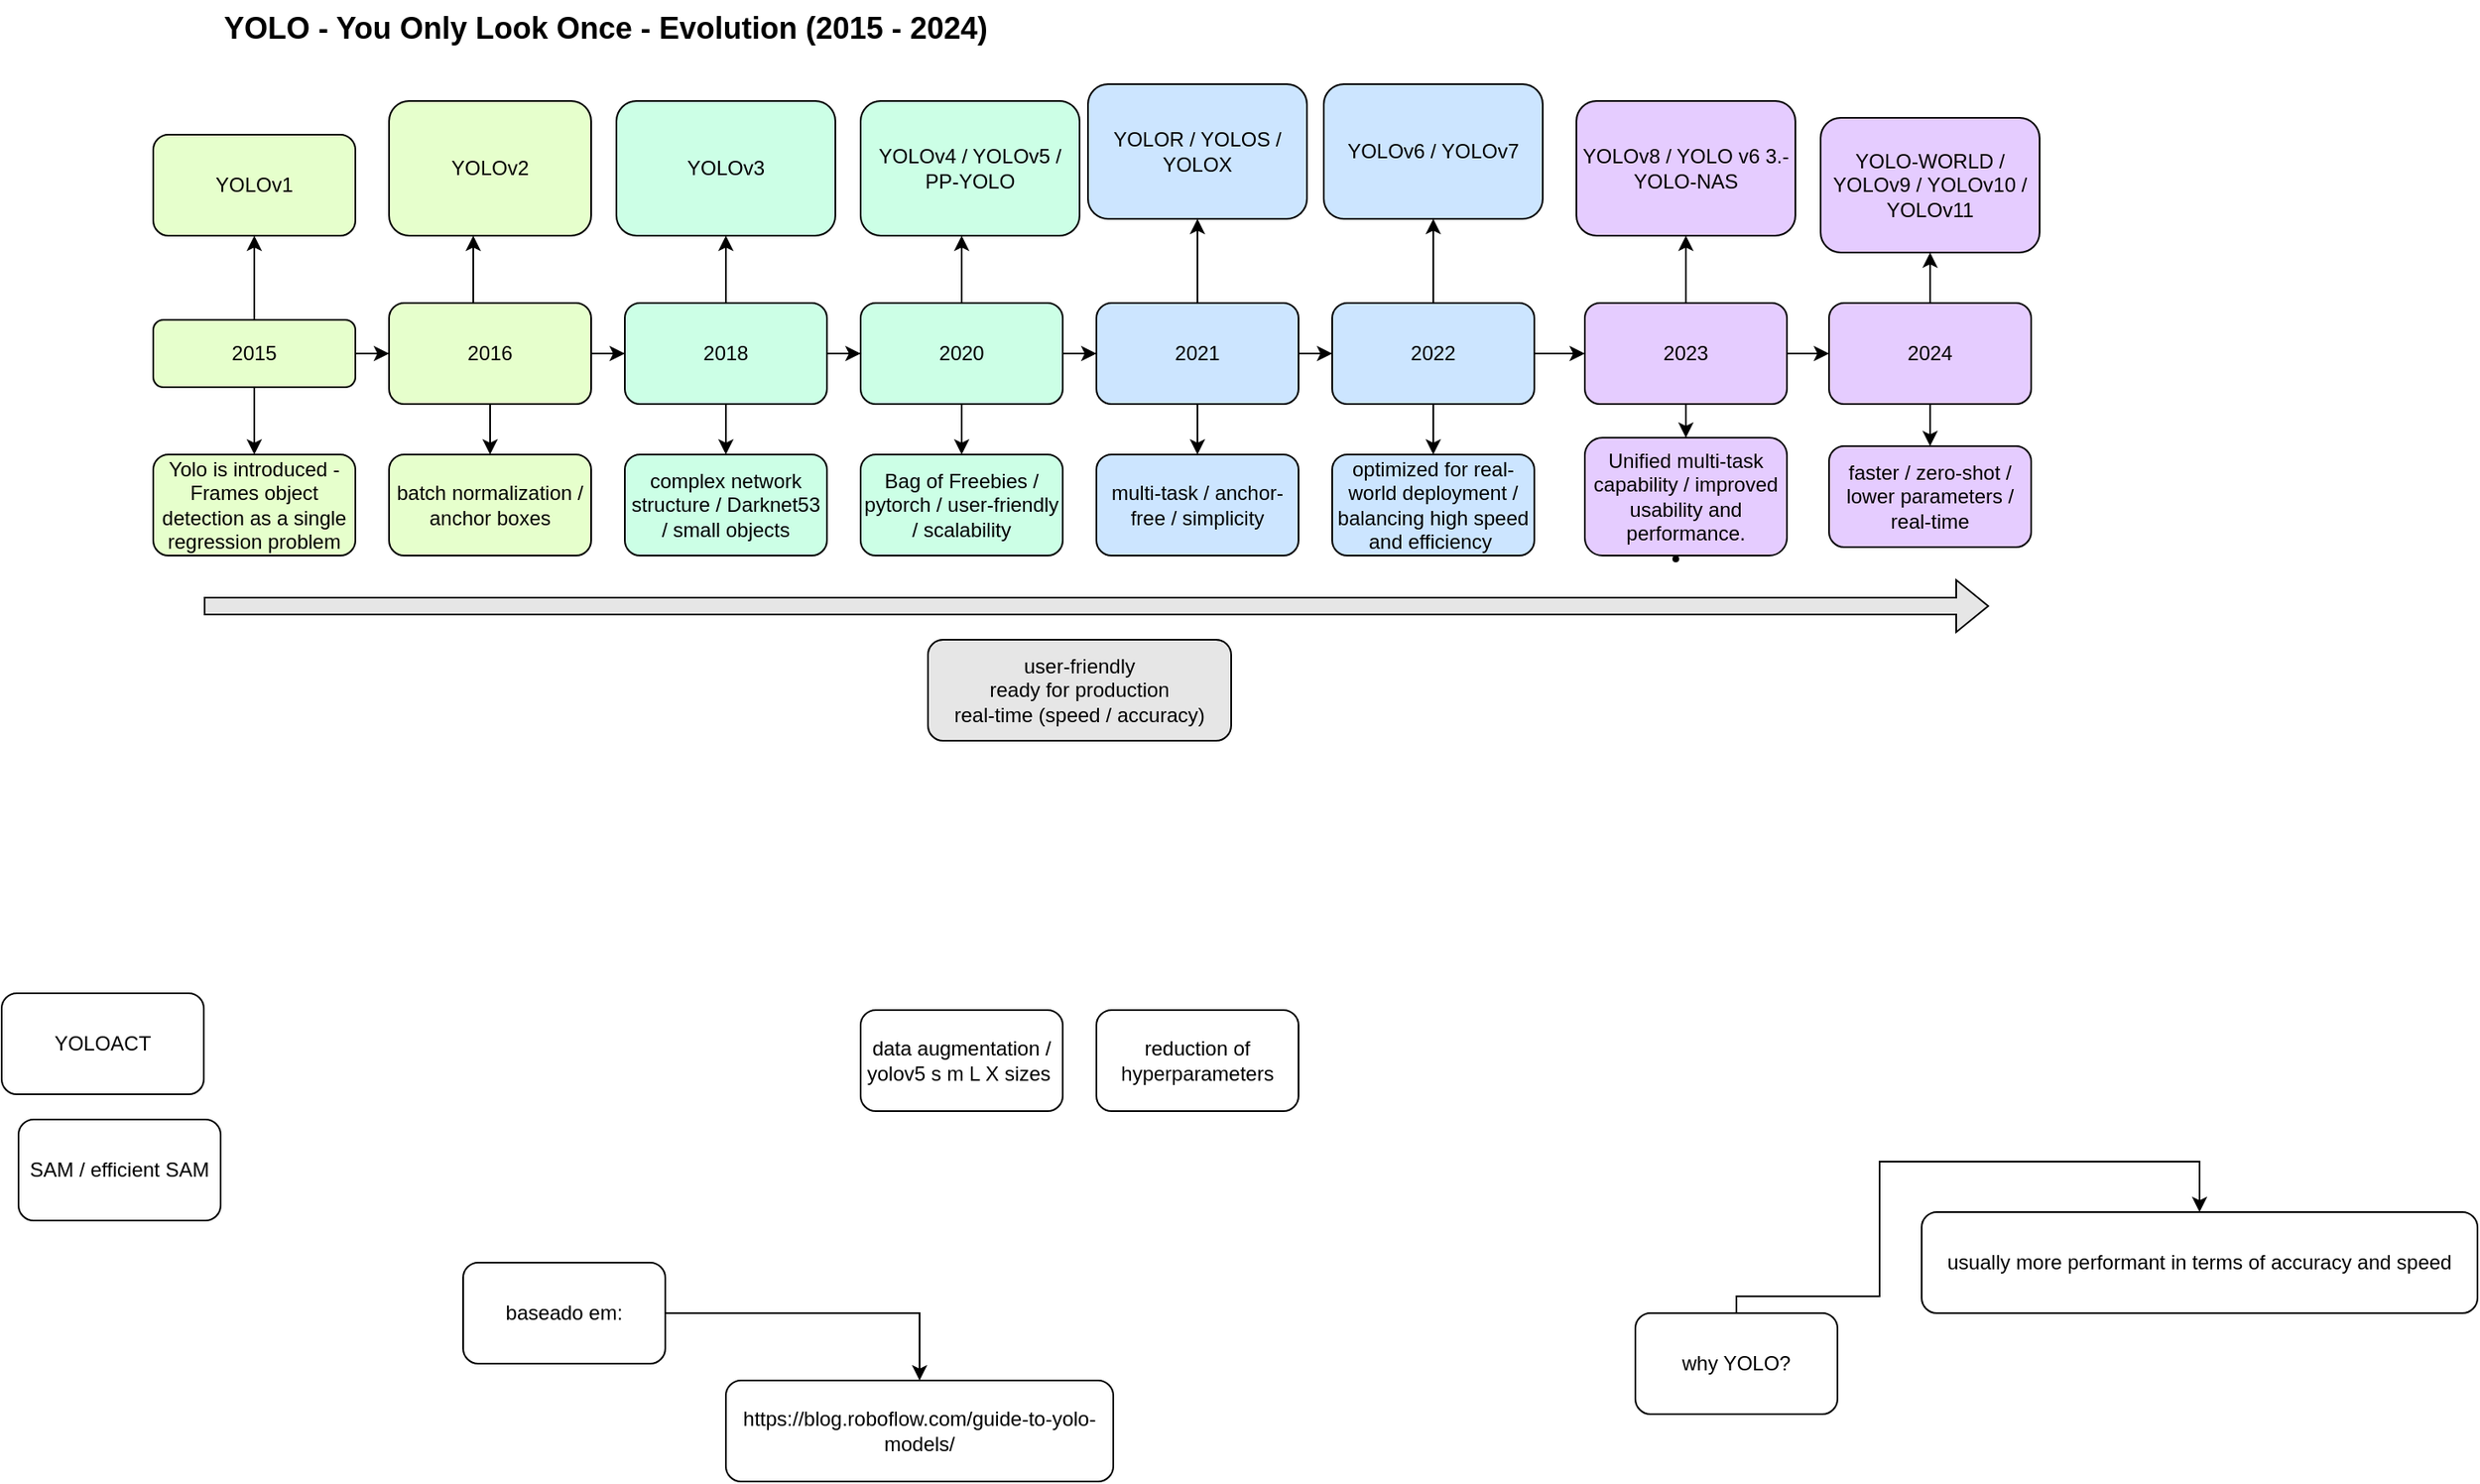 <mxfile version="26.0.14">
  <diagram id="C5RBs43oDa-KdzZeNtuy" name="Page-1">
    <mxGraphModel dx="1290" dy="522" grid="1" gridSize="10" guides="1" tooltips="1" connect="1" arrows="1" fold="1" page="1" pageScale="1" pageWidth="827" pageHeight="1169" math="0" shadow="0">
      <root>
        <mxCell id="WIyWlLk6GJQsqaUBKTNV-0" />
        <mxCell id="WIyWlLk6GJQsqaUBKTNV-1" parent="WIyWlLk6GJQsqaUBKTNV-0" />
        <mxCell id="yB20yfuOQQZ5xXvPcAFa-4" value="" style="edgeStyle=orthogonalEdgeStyle;rounded=0;orthogonalLoop=1;jettySize=auto;html=1;fillColor=#00FF80;" parent="WIyWlLk6GJQsqaUBKTNV-1" source="WIyWlLk6GJQsqaUBKTNV-3" target="yB20yfuOQQZ5xXvPcAFa-3" edge="1">
          <mxGeometry relative="1" as="geometry" />
        </mxCell>
        <mxCell id="eEbgqtng7Bv9wvGYlgRx-22" value="" style="edgeStyle=orthogonalEdgeStyle;rounded=0;orthogonalLoop=1;jettySize=auto;html=1;fillColor=#00FF80;" parent="WIyWlLk6GJQsqaUBKTNV-1" source="WIyWlLk6GJQsqaUBKTNV-3" target="yB20yfuOQQZ5xXvPcAFa-5" edge="1">
          <mxGeometry relative="1" as="geometry" />
        </mxCell>
        <mxCell id="eEbgqtng7Bv9wvGYlgRx-32" value="" style="edgeStyle=orthogonalEdgeStyle;rounded=0;orthogonalLoop=1;jettySize=auto;html=1;fillColor=#00FF80;" parent="WIyWlLk6GJQsqaUBKTNV-1" source="WIyWlLk6GJQsqaUBKTNV-3" target="eEbgqtng7Bv9wvGYlgRx-31" edge="1">
          <mxGeometry relative="1" as="geometry" />
        </mxCell>
        <mxCell id="WIyWlLk6GJQsqaUBKTNV-3" value="2015" style="rounded=1;whiteSpace=wrap;html=1;fontSize=12;glass=0;strokeWidth=1;shadow=0;fillColor=#E6FFCC;" parent="WIyWlLk6GJQsqaUBKTNV-1" vertex="1">
          <mxGeometry x="170" y="220" width="120" height="40" as="geometry" />
        </mxCell>
        <mxCell id="yB20yfuOQQZ5xXvPcAFa-0" value="&lt;b&gt;&lt;font style=&quot;font-size: 18px;&quot;&gt;YOLO - You Only Look Once - Evolution (2015 - 2024)&lt;/font&gt;&lt;/b&gt;" style="text;html=1;whiteSpace=wrap;overflow=hidden;rounded=0;" parent="WIyWlLk6GJQsqaUBKTNV-1" vertex="1">
          <mxGeometry x="210" y="30" width="490" height="40" as="geometry" />
        </mxCell>
        <mxCell id="yB20yfuOQQZ5xXvPcAFa-1" value="YOLOACT" style="rounded=1;whiteSpace=wrap;html=1;" parent="WIyWlLk6GJQsqaUBKTNV-1" vertex="1">
          <mxGeometry x="80" y="620" width="120" height="60" as="geometry" />
        </mxCell>
        <mxCell id="eEbgqtng7Bv9wvGYlgRx-30" value="" style="edgeStyle=orthogonalEdgeStyle;rounded=0;orthogonalLoop=1;jettySize=auto;html=1;" parent="WIyWlLk6GJQsqaUBKTNV-1" source="yB20yfuOQQZ5xXvPcAFa-2" target="eEbgqtng7Bv9wvGYlgRx-29" edge="1">
          <mxGeometry relative="1" as="geometry" />
        </mxCell>
        <mxCell id="yB20yfuOQQZ5xXvPcAFa-2" value="baseado em:" style="rounded=1;whiteSpace=wrap;html=1;" parent="WIyWlLk6GJQsqaUBKTNV-1" vertex="1">
          <mxGeometry x="354" y="780" width="120" height="60" as="geometry" />
        </mxCell>
        <mxCell id="yB20yfuOQQZ5xXvPcAFa-3" value="YOLOv1" style="rounded=1;whiteSpace=wrap;html=1;fontSize=12;glass=0;strokeWidth=1;shadow=0;fillColor=#E6FFCC;" parent="WIyWlLk6GJQsqaUBKTNV-1" vertex="1">
          <mxGeometry x="170" y="110" width="120" height="60" as="geometry" />
        </mxCell>
        <mxCell id="yB20yfuOQQZ5xXvPcAFa-8" value="" style="edgeStyle=orthogonalEdgeStyle;rounded=0;orthogonalLoop=1;jettySize=auto;html=1;fillColor=#00FF80;" parent="WIyWlLk6GJQsqaUBKTNV-1" source="yB20yfuOQQZ5xXvPcAFa-5" target="yB20yfuOQQZ5xXvPcAFa-7" edge="1">
          <mxGeometry relative="1" as="geometry">
            <Array as="points">
              <mxPoint x="360" y="180" />
              <mxPoint x="360" y="180" />
            </Array>
          </mxGeometry>
        </mxCell>
        <mxCell id="eEbgqtng7Bv9wvGYlgRx-23" value="" style="edgeStyle=orthogonalEdgeStyle;rounded=0;orthogonalLoop=1;jettySize=auto;html=1;fillColor=#00FF80;" parent="WIyWlLk6GJQsqaUBKTNV-1" source="yB20yfuOQQZ5xXvPcAFa-5" target="yB20yfuOQQZ5xXvPcAFa-9" edge="1">
          <mxGeometry relative="1" as="geometry" />
        </mxCell>
        <mxCell id="eEbgqtng7Bv9wvGYlgRx-34" value="" style="edgeStyle=orthogonalEdgeStyle;rounded=0;orthogonalLoop=1;jettySize=auto;html=1;fillColor=#00FF80;" parent="WIyWlLk6GJQsqaUBKTNV-1" source="yB20yfuOQQZ5xXvPcAFa-5" target="eEbgqtng7Bv9wvGYlgRx-33" edge="1">
          <mxGeometry relative="1" as="geometry" />
        </mxCell>
        <mxCell id="yB20yfuOQQZ5xXvPcAFa-5" value="2016" style="whiteSpace=wrap;html=1;rounded=1;glass=0;strokeWidth=1;shadow=0;fillColor=#E6FFCC;" parent="WIyWlLk6GJQsqaUBKTNV-1" vertex="1">
          <mxGeometry x="310" y="210" width="120" height="60" as="geometry" />
        </mxCell>
        <mxCell id="yB20yfuOQQZ5xXvPcAFa-7" value="YOLOv2" style="rounded=1;whiteSpace=wrap;html=1;fontSize=12;glass=0;strokeWidth=1;shadow=0;fillColor=#E6FFCC;" parent="WIyWlLk6GJQsqaUBKTNV-1" vertex="1">
          <mxGeometry x="310" y="90" width="120" height="80" as="geometry" />
        </mxCell>
        <mxCell id="yB20yfuOQQZ5xXvPcAFa-12" value="" style="edgeStyle=orthogonalEdgeStyle;rounded=0;orthogonalLoop=1;jettySize=auto;html=1;fillColor=#00FF80;" parent="WIyWlLk6GJQsqaUBKTNV-1" source="yB20yfuOQQZ5xXvPcAFa-9" target="yB20yfuOQQZ5xXvPcAFa-11" edge="1">
          <mxGeometry relative="1" as="geometry">
            <Array as="points">
              <mxPoint x="540" y="110" />
            </Array>
          </mxGeometry>
        </mxCell>
        <mxCell id="eEbgqtng7Bv9wvGYlgRx-24" value="" style="edgeStyle=orthogonalEdgeStyle;rounded=0;orthogonalLoop=1;jettySize=auto;html=1;" parent="WIyWlLk6GJQsqaUBKTNV-1" source="yB20yfuOQQZ5xXvPcAFa-9" target="eEbgqtng7Bv9wvGYlgRx-2" edge="1">
          <mxGeometry relative="1" as="geometry" />
        </mxCell>
        <mxCell id="eEbgqtng7Bv9wvGYlgRx-36" value="" style="edgeStyle=orthogonalEdgeStyle;rounded=0;orthogonalLoop=1;jettySize=auto;html=1;fillColor=#00FF80;" parent="WIyWlLk6GJQsqaUBKTNV-1" source="yB20yfuOQQZ5xXvPcAFa-9" target="eEbgqtng7Bv9wvGYlgRx-35" edge="1">
          <mxGeometry relative="1" as="geometry" />
        </mxCell>
        <mxCell id="yB20yfuOQQZ5xXvPcAFa-9" value="2018" style="whiteSpace=wrap;html=1;rounded=1;glass=0;strokeWidth=1;shadow=0;fillColor=#CCFFE6;" parent="WIyWlLk6GJQsqaUBKTNV-1" vertex="1">
          <mxGeometry x="450" y="210" width="120" height="60" as="geometry" />
        </mxCell>
        <mxCell id="yB20yfuOQQZ5xXvPcAFa-11" value="YOLOv3" style="rounded=1;whiteSpace=wrap;html=1;fontSize=12;glass=0;strokeWidth=1;shadow=0;fillColor=#CCFFE6;" parent="WIyWlLk6GJQsqaUBKTNV-1" vertex="1">
          <mxGeometry x="445" y="90" width="130" height="80" as="geometry" />
        </mxCell>
        <mxCell id="eEbgqtng7Bv9wvGYlgRx-1" value="" style="edgeStyle=orthogonalEdgeStyle;rounded=0;orthogonalLoop=1;jettySize=auto;html=1;" parent="WIyWlLk6GJQsqaUBKTNV-1" source="eEbgqtng7Bv9wvGYlgRx-2" target="eEbgqtng7Bv9wvGYlgRx-3" edge="1">
          <mxGeometry relative="1" as="geometry">
            <Array as="points">
              <mxPoint x="680" y="110" />
            </Array>
          </mxGeometry>
        </mxCell>
        <mxCell id="eEbgqtng7Bv9wvGYlgRx-25" value="" style="edgeStyle=orthogonalEdgeStyle;rounded=0;orthogonalLoop=1;jettySize=auto;html=1;" parent="WIyWlLk6GJQsqaUBKTNV-1" source="eEbgqtng7Bv9wvGYlgRx-2" target="eEbgqtng7Bv9wvGYlgRx-6" edge="1">
          <mxGeometry relative="1" as="geometry" />
        </mxCell>
        <mxCell id="eEbgqtng7Bv9wvGYlgRx-41" value="" style="edgeStyle=orthogonalEdgeStyle;rounded=0;orthogonalLoop=1;jettySize=auto;html=1;" parent="WIyWlLk6GJQsqaUBKTNV-1" source="eEbgqtng7Bv9wvGYlgRx-2" target="eEbgqtng7Bv9wvGYlgRx-40" edge="1">
          <mxGeometry relative="1" as="geometry" />
        </mxCell>
        <mxCell id="eEbgqtng7Bv9wvGYlgRx-2" value="2020" style="rounded=1;whiteSpace=wrap;html=1;fontSize=12;glass=0;strokeWidth=1;shadow=0;fillColor=#CCFFE6;" parent="WIyWlLk6GJQsqaUBKTNV-1" vertex="1">
          <mxGeometry x="590" y="210" width="120" height="60" as="geometry" />
        </mxCell>
        <mxCell id="eEbgqtng7Bv9wvGYlgRx-3" value="YOLOv4 / YOLOv5 / PP-YOLO" style="rounded=1;whiteSpace=wrap;html=1;fontSize=12;glass=0;strokeWidth=1;shadow=0;fillColor=#CCFFE6;" parent="WIyWlLk6GJQsqaUBKTNV-1" vertex="1">
          <mxGeometry x="590" y="90" width="130" height="80" as="geometry" />
        </mxCell>
        <mxCell id="eEbgqtng7Bv9wvGYlgRx-5" value="" style="edgeStyle=orthogonalEdgeStyle;rounded=0;orthogonalLoop=1;jettySize=auto;html=1;" parent="WIyWlLk6GJQsqaUBKTNV-1" source="eEbgqtng7Bv9wvGYlgRx-6" target="eEbgqtng7Bv9wvGYlgRx-7" edge="1">
          <mxGeometry relative="1" as="geometry">
            <Array as="points">
              <mxPoint x="840" y="110" />
            </Array>
          </mxGeometry>
        </mxCell>
        <mxCell id="eEbgqtng7Bv9wvGYlgRx-26" value="" style="edgeStyle=orthogonalEdgeStyle;rounded=0;orthogonalLoop=1;jettySize=auto;html=1;" parent="WIyWlLk6GJQsqaUBKTNV-1" source="eEbgqtng7Bv9wvGYlgRx-6" target="eEbgqtng7Bv9wvGYlgRx-10" edge="1">
          <mxGeometry relative="1" as="geometry" />
        </mxCell>
        <mxCell id="eEbgqtng7Bv9wvGYlgRx-43" value="" style="edgeStyle=orthogonalEdgeStyle;rounded=0;orthogonalLoop=1;jettySize=auto;html=1;" parent="WIyWlLk6GJQsqaUBKTNV-1" source="eEbgqtng7Bv9wvGYlgRx-6" target="eEbgqtng7Bv9wvGYlgRx-42" edge="1">
          <mxGeometry relative="1" as="geometry" />
        </mxCell>
        <mxCell id="eEbgqtng7Bv9wvGYlgRx-6" value="2021" style="whiteSpace=wrap;html=1;rounded=1;glass=0;strokeWidth=1;shadow=0;fillColor=light-dark(#CCE5FF,var(--ge-dark-color, #121212));" parent="WIyWlLk6GJQsqaUBKTNV-1" vertex="1">
          <mxGeometry x="730" y="210" width="120" height="60" as="geometry" />
        </mxCell>
        <mxCell id="eEbgqtng7Bv9wvGYlgRx-7" value="YOLOR / YOLOS / YOLOX" style="whiteSpace=wrap;html=1;rounded=1;glass=0;strokeWidth=1;shadow=0;fillColor=light-dark(#CCE5FF,var(--ge-dark-color, #121212));" parent="WIyWlLk6GJQsqaUBKTNV-1" vertex="1">
          <mxGeometry x="725" y="80" width="130" height="80" as="geometry" />
        </mxCell>
        <mxCell id="eEbgqtng7Bv9wvGYlgRx-9" value="" style="edgeStyle=orthogonalEdgeStyle;rounded=0;orthogonalLoop=1;jettySize=auto;html=1;" parent="WIyWlLk6GJQsqaUBKTNV-1" source="eEbgqtng7Bv9wvGYlgRx-10" target="eEbgqtng7Bv9wvGYlgRx-11" edge="1">
          <mxGeometry relative="1" as="geometry" />
        </mxCell>
        <mxCell id="eEbgqtng7Bv9wvGYlgRx-27" value="" style="edgeStyle=orthogonalEdgeStyle;rounded=0;orthogonalLoop=1;jettySize=auto;html=1;" parent="WIyWlLk6GJQsqaUBKTNV-1" source="eEbgqtng7Bv9wvGYlgRx-10" target="eEbgqtng7Bv9wvGYlgRx-14" edge="1">
          <mxGeometry relative="1" as="geometry" />
        </mxCell>
        <mxCell id="eEbgqtng7Bv9wvGYlgRx-52" value="" style="edgeStyle=orthogonalEdgeStyle;rounded=0;orthogonalLoop=1;jettySize=auto;html=1;" parent="WIyWlLk6GJQsqaUBKTNV-1" source="eEbgqtng7Bv9wvGYlgRx-10" target="eEbgqtng7Bv9wvGYlgRx-51" edge="1">
          <mxGeometry relative="1" as="geometry" />
        </mxCell>
        <mxCell id="eEbgqtng7Bv9wvGYlgRx-10" value="2022" style="whiteSpace=wrap;html=1;rounded=1;glass=0;strokeWidth=1;shadow=0;fillColor=light-dark(#CCE5FF,var(--ge-dark-color, #121212));" parent="WIyWlLk6GJQsqaUBKTNV-1" vertex="1">
          <mxGeometry x="870" y="210" width="120" height="60" as="geometry" />
        </mxCell>
        <mxCell id="eEbgqtng7Bv9wvGYlgRx-11" value="YOLOv6 / YOLOv7" style="whiteSpace=wrap;html=1;rounded=1;glass=0;strokeWidth=1;shadow=0;fillColor=light-dark(#CCE5FF,var(--ge-dark-color, #121212));" parent="WIyWlLk6GJQsqaUBKTNV-1" vertex="1">
          <mxGeometry x="865" y="80" width="130" height="80" as="geometry" />
        </mxCell>
        <mxCell id="eEbgqtng7Bv9wvGYlgRx-13" value="" style="edgeStyle=orthogonalEdgeStyle;rounded=0;orthogonalLoop=1;jettySize=auto;html=1;" parent="WIyWlLk6GJQsqaUBKTNV-1" source="eEbgqtng7Bv9wvGYlgRx-14" target="eEbgqtng7Bv9wvGYlgRx-15" edge="1">
          <mxGeometry relative="1" as="geometry" />
        </mxCell>
        <mxCell id="eEbgqtng7Bv9wvGYlgRx-28" value="" style="edgeStyle=orthogonalEdgeStyle;rounded=0;orthogonalLoop=1;jettySize=auto;html=1;" parent="WIyWlLk6GJQsqaUBKTNV-1" source="eEbgqtng7Bv9wvGYlgRx-14" target="eEbgqtng7Bv9wvGYlgRx-18" edge="1">
          <mxGeometry relative="1" as="geometry" />
        </mxCell>
        <mxCell id="eEbgqtng7Bv9wvGYlgRx-49" value="" style="edgeStyle=orthogonalEdgeStyle;rounded=0;orthogonalLoop=1;jettySize=auto;html=1;" parent="WIyWlLk6GJQsqaUBKTNV-1" source="eEbgqtng7Bv9wvGYlgRx-14" target="eEbgqtng7Bv9wvGYlgRx-48" edge="1">
          <mxGeometry relative="1" as="geometry" />
        </mxCell>
        <mxCell id="eEbgqtng7Bv9wvGYlgRx-14" value="2023" style="whiteSpace=wrap;html=1;rounded=1;glass=0;strokeWidth=1;shadow=0;fillColor=light-dark(#E5CCFF,var(--ge-dark-color, #121212));" parent="WIyWlLk6GJQsqaUBKTNV-1" vertex="1">
          <mxGeometry x="1020" y="210" width="120" height="60" as="geometry" />
        </mxCell>
        <mxCell id="eEbgqtng7Bv9wvGYlgRx-15" value="YOLOv8 / YOLO v6 3.-YOLO-NAS" style="whiteSpace=wrap;html=1;rounded=1;glass=0;strokeWidth=1;shadow=0;fillColor=light-dark(#E5CCFF,var(--ge-dark-color, #121212));" parent="WIyWlLk6GJQsqaUBKTNV-1" vertex="1">
          <mxGeometry x="1015" y="90" width="130" height="80" as="geometry" />
        </mxCell>
        <mxCell id="eEbgqtng7Bv9wvGYlgRx-17" value="" style="edgeStyle=orthogonalEdgeStyle;rounded=0;orthogonalLoop=1;jettySize=auto;html=1;" parent="WIyWlLk6GJQsqaUBKTNV-1" source="eEbgqtng7Bv9wvGYlgRx-18" target="eEbgqtng7Bv9wvGYlgRx-19" edge="1">
          <mxGeometry relative="1" as="geometry" />
        </mxCell>
        <mxCell id="eEbgqtng7Bv9wvGYlgRx-54" value="" style="edgeStyle=orthogonalEdgeStyle;rounded=0;orthogonalLoop=1;jettySize=auto;html=1;" parent="WIyWlLk6GJQsqaUBKTNV-1" source="eEbgqtng7Bv9wvGYlgRx-18" target="eEbgqtng7Bv9wvGYlgRx-53" edge="1">
          <mxGeometry relative="1" as="geometry" />
        </mxCell>
        <mxCell id="eEbgqtng7Bv9wvGYlgRx-18" value="2024" style="whiteSpace=wrap;html=1;rounded=1;glass=0;strokeWidth=1;shadow=0;fillColor=light-dark(#E5CCFF,var(--ge-dark-color, #121212));" parent="WIyWlLk6GJQsqaUBKTNV-1" vertex="1">
          <mxGeometry x="1165" y="210" width="120" height="60" as="geometry" />
        </mxCell>
        <mxCell id="eEbgqtng7Bv9wvGYlgRx-19" value="YOLO-WORLD / YOLOv9 / YOLOv10 / YOLOv11" style="whiteSpace=wrap;html=1;rounded=1;glass=0;strokeWidth=1;shadow=0;fillColor=light-dark(#E5CCFF,var(--ge-dark-color, #121212));" parent="WIyWlLk6GJQsqaUBKTNV-1" vertex="1">
          <mxGeometry x="1160" y="100" width="130" height="80" as="geometry" />
        </mxCell>
        <UserObject label="https://blog.roboflow.com/guide-to-yolo-models/" link="https://blog.roboflow.com/guide-to-yolo-models/" id="eEbgqtng7Bv9wvGYlgRx-29">
          <mxCell style="whiteSpace=wrap;html=1;rounded=1;" parent="WIyWlLk6GJQsqaUBKTNV-1" vertex="1">
            <mxGeometry x="510" y="850" width="230" height="60" as="geometry" />
          </mxCell>
        </UserObject>
        <mxCell id="eEbgqtng7Bv9wvGYlgRx-31" value="Yolo is introduced - Frames object detection as a single regression problem" style="whiteSpace=wrap;html=1;rounded=1;glass=0;strokeWidth=1;shadow=0;fillColor=#E6FFCC;" parent="WIyWlLk6GJQsqaUBKTNV-1" vertex="1">
          <mxGeometry x="170" y="300" width="120" height="60" as="geometry" />
        </mxCell>
        <mxCell id="eEbgqtng7Bv9wvGYlgRx-33" value="batch normalization / anchor boxes" style="whiteSpace=wrap;html=1;rounded=1;glass=0;strokeWidth=1;shadow=0;fillColor=#E6FFCC;" parent="WIyWlLk6GJQsqaUBKTNV-1" vertex="1">
          <mxGeometry x="310" y="300" width="120" height="60" as="geometry" />
        </mxCell>
        <mxCell id="eEbgqtng7Bv9wvGYlgRx-35" value="complex network structure / Darknet53 / small objects" style="whiteSpace=wrap;html=1;rounded=1;glass=0;strokeWidth=1;shadow=0;fillColor=#CCFFE6;" parent="WIyWlLk6GJQsqaUBKTNV-1" vertex="1">
          <mxGeometry x="450" y="300" width="120" height="60" as="geometry" />
        </mxCell>
        <mxCell id="eEbgqtng7Bv9wvGYlgRx-39" value="" style="edgeStyle=orthogonalEdgeStyle;rounded=0;orthogonalLoop=1;jettySize=auto;html=1;" parent="WIyWlLk6GJQsqaUBKTNV-1" source="eEbgqtng7Bv9wvGYlgRx-37" target="eEbgqtng7Bv9wvGYlgRx-38" edge="1">
          <mxGeometry relative="1" as="geometry">
            <Array as="points">
              <mxPoint x="1195" y="800" />
              <mxPoint x="1195" y="720" />
            </Array>
          </mxGeometry>
        </mxCell>
        <mxCell id="eEbgqtng7Bv9wvGYlgRx-37" value="why YOLO?" style="rounded=1;whiteSpace=wrap;html=1;" parent="WIyWlLk6GJQsqaUBKTNV-1" vertex="1">
          <mxGeometry x="1050" y="810" width="120" height="60" as="geometry" />
        </mxCell>
        <mxCell id="eEbgqtng7Bv9wvGYlgRx-38" value="usually more performant in terms of accuracy and speed" style="whiteSpace=wrap;html=1;rounded=1;" parent="WIyWlLk6GJQsqaUBKTNV-1" vertex="1">
          <mxGeometry x="1220" y="750" width="330" height="60" as="geometry" />
        </mxCell>
        <mxCell id="eEbgqtng7Bv9wvGYlgRx-40" value="Bag of Freebies / pytorch / user-friendly / scalability" style="rounded=1;whiteSpace=wrap;html=1;fontSize=12;glass=0;strokeWidth=1;shadow=0;fillColor=#CCFFE6;" parent="WIyWlLk6GJQsqaUBKTNV-1" vertex="1">
          <mxGeometry x="590" y="300" width="120" height="60" as="geometry" />
        </mxCell>
        <mxCell id="eEbgqtng7Bv9wvGYlgRx-42" value="multi-task / anchor-free / simplicity" style="whiteSpace=wrap;html=1;rounded=1;glass=0;strokeWidth=1;shadow=0;fillColor=light-dark(#CCE5FF,var(--ge-dark-color, #121212));" parent="WIyWlLk6GJQsqaUBKTNV-1" vertex="1">
          <mxGeometry x="730" y="300" width="120" height="60" as="geometry" />
        </mxCell>
        <mxCell id="eEbgqtng7Bv9wvGYlgRx-44" value="data augmentation / yolov5 s m L X sizes&amp;nbsp;" style="whiteSpace=wrap;html=1;rounded=1;glass=0;strokeWidth=1;shadow=0;" parent="WIyWlLk6GJQsqaUBKTNV-1" vertex="1">
          <mxGeometry x="590" y="630" width="120" height="60" as="geometry" />
        </mxCell>
        <mxCell id="eEbgqtng7Bv9wvGYlgRx-46" value="reduction of hyperparameters" style="whiteSpace=wrap;html=1;rounded=1;glass=0;strokeWidth=1;shadow=0;" parent="WIyWlLk6GJQsqaUBKTNV-1" vertex="1">
          <mxGeometry x="730" y="630" width="120" height="60" as="geometry" />
        </mxCell>
        <mxCell id="eEbgqtng7Bv9wvGYlgRx-48" value="&lt;br&gt;Unified multi-task capability /&amp;nbsp;&lt;span style=&quot;background-color: transparent; color: light-dark(rgb(0, 0, 0), rgb(255, 255, 255));&quot;&gt;improved usability and performance.&lt;/span&gt;&lt;li data-end=&quot;2645&quot; data-start=&quot;2259&quot;&gt;&lt;/li&gt;" style="whiteSpace=wrap;html=1;rounded=1;glass=0;strokeWidth=1;shadow=0;fillColor=light-dark(#E5CCFF,var(--ge-dark-color, #121212));" parent="WIyWlLk6GJQsqaUBKTNV-1" vertex="1">
          <mxGeometry x="1020" y="290" width="120" height="70" as="geometry" />
        </mxCell>
        <mxCell id="eEbgqtng7Bv9wvGYlgRx-51" value="optimized for real-world deployment / balancing high speed and efficiency&amp;nbsp;" style="whiteSpace=wrap;html=1;rounded=1;glass=0;strokeWidth=1;shadow=0;fillColor=light-dark(#CCE5FF,var(--ge-dark-color, #121212));" parent="WIyWlLk6GJQsqaUBKTNV-1" vertex="1">
          <mxGeometry x="870" y="300" width="120" height="60" as="geometry" />
        </mxCell>
        <mxCell id="eEbgqtng7Bv9wvGYlgRx-53" value="faster / zero-shot / lower parameters / real-time" style="whiteSpace=wrap;html=1;rounded=1;glass=0;strokeWidth=1;shadow=0;fillColor=light-dark(#E5CCFF,var(--ge-dark-color, #121212));" parent="WIyWlLk6GJQsqaUBKTNV-1" vertex="1">
          <mxGeometry x="1165" y="295" width="120" height="60" as="geometry" />
        </mxCell>
        <mxCell id="eFP0ub73mQqw3xPWzbon-0" value="" style="shape=flexArrow;endArrow=classic;html=1;rounded=0;fillColor=#E6E6E6;" parent="WIyWlLk6GJQsqaUBKTNV-1" edge="1">
          <mxGeometry width="50" height="50" relative="1" as="geometry">
            <mxPoint x="200" y="390" as="sourcePoint" />
            <mxPoint x="1260" y="390" as="targetPoint" />
          </mxGeometry>
        </mxCell>
        <mxCell id="eFP0ub73mQqw3xPWzbon-1" value="user-friendly&lt;div&gt;ready for production&lt;/div&gt;&lt;div&gt;real-time (speed / accuracy)&lt;/div&gt;" style="rounded=1;whiteSpace=wrap;html=1;fillColor=#E6E6E6;" parent="WIyWlLk6GJQsqaUBKTNV-1" vertex="1">
          <mxGeometry x="630" y="410" width="180" height="60" as="geometry" />
        </mxCell>
        <mxCell id="eFP0ub73mQqw3xPWzbon-2" value="SAM / efficient SAM" style="rounded=1;whiteSpace=wrap;html=1;" parent="WIyWlLk6GJQsqaUBKTNV-1" vertex="1">
          <mxGeometry x="90" y="695" width="120" height="60" as="geometry" />
        </mxCell>
      </root>
    </mxGraphModel>
  </diagram>
</mxfile>
